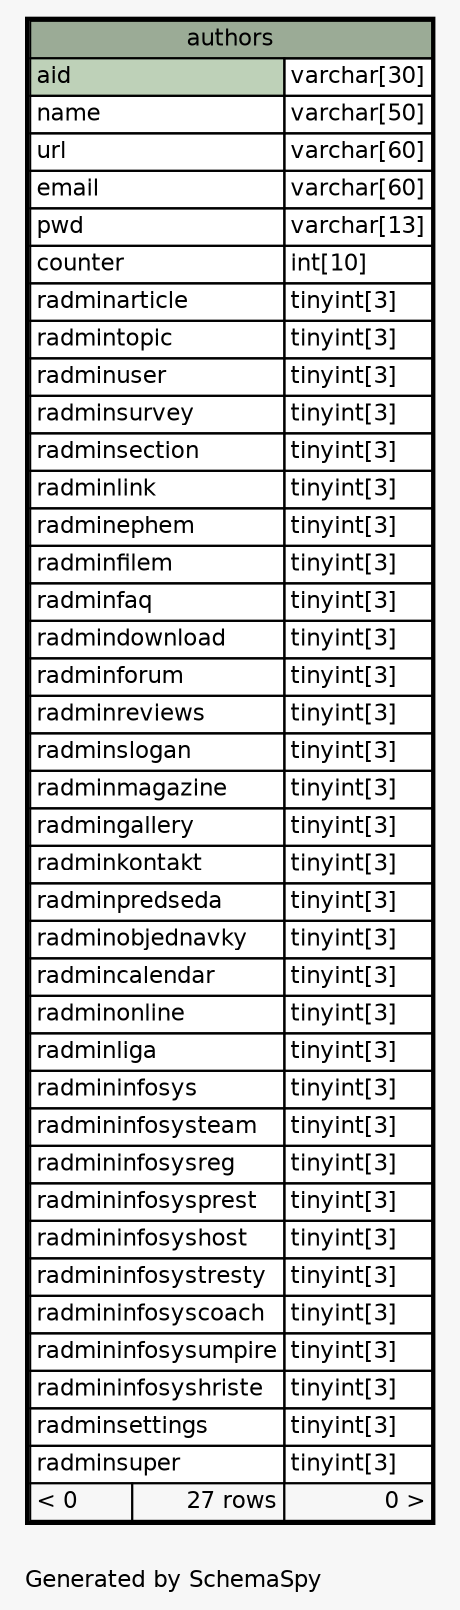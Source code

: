 // dot 2.38.0 on Mac OS X 10.9.4
// SchemaSpy rev 590
digraph "oneDegreeRelationshipsDiagram" {
  graph [
    rankdir="RL"
    bgcolor="#f7f7f7"
    label="\nGenerated by SchemaSpy"
    labeljust="l"
    nodesep="0.18"
    ranksep="0.46"
    fontname="Helvetica"
    fontsize="11"
  ];
  node [
    fontname="Helvetica"
    fontsize="11"
    shape="plaintext"
  ];
  edge [
    arrowsize="0.8"
  ];
  "authors" [
    label=<
    <TABLE BORDER="2" CELLBORDER="1" CELLSPACING="0" BGCOLOR="#ffffff">
      <TR><TD COLSPAN="3" BGCOLOR="#9bab96" ALIGN="CENTER">authors</TD></TR>
      <TR><TD PORT="aid" COLSPAN="2" BGCOLOR="#bed1b8" ALIGN="LEFT">aid</TD><TD PORT="aid.type" ALIGN="LEFT">varchar[30]</TD></TR>
      <TR><TD PORT="name" COLSPAN="2" ALIGN="LEFT">name</TD><TD PORT="name.type" ALIGN="LEFT">varchar[50]</TD></TR>
      <TR><TD PORT="url" COLSPAN="2" ALIGN="LEFT">url</TD><TD PORT="url.type" ALIGN="LEFT">varchar[60]</TD></TR>
      <TR><TD PORT="email" COLSPAN="2" ALIGN="LEFT">email</TD><TD PORT="email.type" ALIGN="LEFT">varchar[60]</TD></TR>
      <TR><TD PORT="pwd" COLSPAN="2" ALIGN="LEFT">pwd</TD><TD PORT="pwd.type" ALIGN="LEFT">varchar[13]</TD></TR>
      <TR><TD PORT="counter" COLSPAN="2" ALIGN="LEFT">counter</TD><TD PORT="counter.type" ALIGN="LEFT">int[10]</TD></TR>
      <TR><TD PORT="radminarticle" COLSPAN="2" ALIGN="LEFT">radminarticle</TD><TD PORT="radminarticle.type" ALIGN="LEFT">tinyint[3]</TD></TR>
      <TR><TD PORT="radmintopic" COLSPAN="2" ALIGN="LEFT">radmintopic</TD><TD PORT="radmintopic.type" ALIGN="LEFT">tinyint[3]</TD></TR>
      <TR><TD PORT="radminuser" COLSPAN="2" ALIGN="LEFT">radminuser</TD><TD PORT="radminuser.type" ALIGN="LEFT">tinyint[3]</TD></TR>
      <TR><TD PORT="radminsurvey" COLSPAN="2" ALIGN="LEFT">radminsurvey</TD><TD PORT="radminsurvey.type" ALIGN="LEFT">tinyint[3]</TD></TR>
      <TR><TD PORT="radminsection" COLSPAN="2" ALIGN="LEFT">radminsection</TD><TD PORT="radminsection.type" ALIGN="LEFT">tinyint[3]</TD></TR>
      <TR><TD PORT="radminlink" COLSPAN="2" ALIGN="LEFT">radminlink</TD><TD PORT="radminlink.type" ALIGN="LEFT">tinyint[3]</TD></TR>
      <TR><TD PORT="radminephem" COLSPAN="2" ALIGN="LEFT">radminephem</TD><TD PORT="radminephem.type" ALIGN="LEFT">tinyint[3]</TD></TR>
      <TR><TD PORT="radminfilem" COLSPAN="2" ALIGN="LEFT">radminfilem</TD><TD PORT="radminfilem.type" ALIGN="LEFT">tinyint[3]</TD></TR>
      <TR><TD PORT="radminfaq" COLSPAN="2" ALIGN="LEFT">radminfaq</TD><TD PORT="radminfaq.type" ALIGN="LEFT">tinyint[3]</TD></TR>
      <TR><TD PORT="radmindownload" COLSPAN="2" ALIGN="LEFT">radmindownload</TD><TD PORT="radmindownload.type" ALIGN="LEFT">tinyint[3]</TD></TR>
      <TR><TD PORT="radminforum" COLSPAN="2" ALIGN="LEFT">radminforum</TD><TD PORT="radminforum.type" ALIGN="LEFT">tinyint[3]</TD></TR>
      <TR><TD PORT="radminreviews" COLSPAN="2" ALIGN="LEFT">radminreviews</TD><TD PORT="radminreviews.type" ALIGN="LEFT">tinyint[3]</TD></TR>
      <TR><TD PORT="radminslogan" COLSPAN="2" ALIGN="LEFT">radminslogan</TD><TD PORT="radminslogan.type" ALIGN="LEFT">tinyint[3]</TD></TR>
      <TR><TD PORT="radminmagazine" COLSPAN="2" ALIGN="LEFT">radminmagazine</TD><TD PORT="radminmagazine.type" ALIGN="LEFT">tinyint[3]</TD></TR>
      <TR><TD PORT="radmingallery" COLSPAN="2" ALIGN="LEFT">radmingallery</TD><TD PORT="radmingallery.type" ALIGN="LEFT">tinyint[3]</TD></TR>
      <TR><TD PORT="radminkontakt" COLSPAN="2" ALIGN="LEFT">radminkontakt</TD><TD PORT="radminkontakt.type" ALIGN="LEFT">tinyint[3]</TD></TR>
      <TR><TD PORT="radminpredseda" COLSPAN="2" ALIGN="LEFT">radminpredseda</TD><TD PORT="radminpredseda.type" ALIGN="LEFT">tinyint[3]</TD></TR>
      <TR><TD PORT="radminobjednavky" COLSPAN="2" ALIGN="LEFT">radminobjednavky</TD><TD PORT="radminobjednavky.type" ALIGN="LEFT">tinyint[3]</TD></TR>
      <TR><TD PORT="radmincalendar" COLSPAN="2" ALIGN="LEFT">radmincalendar</TD><TD PORT="radmincalendar.type" ALIGN="LEFT">tinyint[3]</TD></TR>
      <TR><TD PORT="radminonline" COLSPAN="2" ALIGN="LEFT">radminonline</TD><TD PORT="radminonline.type" ALIGN="LEFT">tinyint[3]</TD></TR>
      <TR><TD PORT="radminliga" COLSPAN="2" ALIGN="LEFT">radminliga</TD><TD PORT="radminliga.type" ALIGN="LEFT">tinyint[3]</TD></TR>
      <TR><TD PORT="radmininfosys" COLSPAN="2" ALIGN="LEFT">radmininfosys</TD><TD PORT="radmininfosys.type" ALIGN="LEFT">tinyint[3]</TD></TR>
      <TR><TD PORT="radmininfosysteam" COLSPAN="2" ALIGN="LEFT">radmininfosysteam</TD><TD PORT="radmininfosysteam.type" ALIGN="LEFT">tinyint[3]</TD></TR>
      <TR><TD PORT="radmininfosysreg" COLSPAN="2" ALIGN="LEFT">radmininfosysreg</TD><TD PORT="radmininfosysreg.type" ALIGN="LEFT">tinyint[3]</TD></TR>
      <TR><TD PORT="radmininfosysprest" COLSPAN="2" ALIGN="LEFT">radmininfosysprest</TD><TD PORT="radmininfosysprest.type" ALIGN="LEFT">tinyint[3]</TD></TR>
      <TR><TD PORT="radmininfosyshost" COLSPAN="2" ALIGN="LEFT">radmininfosyshost</TD><TD PORT="radmininfosyshost.type" ALIGN="LEFT">tinyint[3]</TD></TR>
      <TR><TD PORT="radmininfosystresty" COLSPAN="2" ALIGN="LEFT">radmininfosystresty</TD><TD PORT="radmininfosystresty.type" ALIGN="LEFT">tinyint[3]</TD></TR>
      <TR><TD PORT="radmininfosyscoach" COLSPAN="2" ALIGN="LEFT">radmininfosyscoach</TD><TD PORT="radmininfosyscoach.type" ALIGN="LEFT">tinyint[3]</TD></TR>
      <TR><TD PORT="radmininfosysumpire" COLSPAN="2" ALIGN="LEFT">radmininfosysumpire</TD><TD PORT="radmininfosysumpire.type" ALIGN="LEFT">tinyint[3]</TD></TR>
      <TR><TD PORT="radmininfosyshriste" COLSPAN="2" ALIGN="LEFT">radmininfosyshriste</TD><TD PORT="radmininfosyshriste.type" ALIGN="LEFT">tinyint[3]</TD></TR>
      <TR><TD PORT="radminsettings" COLSPAN="2" ALIGN="LEFT">radminsettings</TD><TD PORT="radminsettings.type" ALIGN="LEFT">tinyint[3]</TD></TR>
      <TR><TD PORT="radminsuper" COLSPAN="2" ALIGN="LEFT">radminsuper</TD><TD PORT="radminsuper.type" ALIGN="LEFT">tinyint[3]</TD></TR>
      <TR><TD ALIGN="LEFT" BGCOLOR="#f7f7f7">&lt; 0</TD><TD ALIGN="RIGHT" BGCOLOR="#f7f7f7">27 rows</TD><TD ALIGN="RIGHT" BGCOLOR="#f7f7f7">0 &gt;</TD></TR>
    </TABLE>>
    URL="authors.html"
    tooltip="authors"
  ];
}
